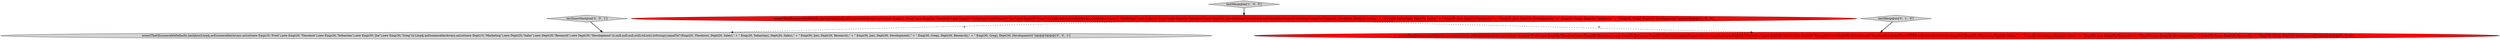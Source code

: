 digraph {
0 [style = filled, label = "testMergeJoin['1', '0', '0']", fillcolor = lightgray, shape = diamond image = "AAA0AAABBB1BBB"];
5 [style = filled, label = "assertThat(EnumerableDefaults.hashJoin(Linq4j.asEnumerable(Arrays.asList(new Emp(10,\"Fred\"),new Emp(20,\"Theodore\"),new Emp(20,\"Sebastian\"),new Emp(30,\"Joe\"),new Emp(30,\"Greg\"))),Linq4j.asEnumerable(Arrays.asList(new Dept(15,\"Marketing\"),new Dept(20,\"Sales\"),new Dept(30,\"Research\"),new Dept(30,\"Development\"))),null,null,null,null).toList().toString(),equalTo(\"(Emp(20, Theodore), Dept(20, Sales),\" + \" Emp(20, Sebastian), Dept(20, Sales),\" + \" Emp(30, Joe), Dept(30, Research),\" + \" Emp(30, Joe), Dept(30, Development),\" + \" Emp(30, Greg), Dept(30, Research),\" + \" Emp(30, Greg), Dept(30, Development)(\"))@@@3@@@['0', '0', '1']", fillcolor = lightgray, shape = ellipse image = "AAA0AAABBB3BBB"];
1 [style = filled, label = "assertThat(EnumerableDefaults.mergeJoin(Linq4j.asEnumerable(Arrays.asList(new Emp(10,\"Fred\"),new Emp(20,\"Theodore\"),new Emp(20,\"Sebastian\"),new Emp(30,\"Joe\"),new Emp(30,\"Greg\"))),Linq4j.asEnumerable(Arrays.asList(new Dept(15,\"Marketing\"),new Dept(20,\"Sales\"),new Dept(30,\"Research\"),new Dept(30,\"Development\"))),null,null,null,false,false).toList().toString(),equalTo(\"(Emp(20, Theodore), Dept(20, Sales),\" + \" Emp(20, Sebastian), Dept(20, Sales),\" + \" Emp(30, Joe), Dept(30, Research),\" + \" Emp(30, Joe), Dept(30, Development),\" + \" Emp(30, Greg), Dept(30, Research),\" + \" Emp(30, Greg), Dept(30, Development)(\"))@@@3@@@['1', '0', '0']", fillcolor = red, shape = ellipse image = "AAA1AAABBB1BBB"];
4 [style = filled, label = "testInnerHashJoin['0', '0', '1']", fillcolor = lightgray, shape = diamond image = "AAA0AAABBB3BBB"];
2 [style = filled, label = "testMergeJoin['0', '1', '0']", fillcolor = lightgray, shape = diamond image = "AAA0AAABBB2BBB"];
3 [style = filled, label = "assertThat(EnumerableDefaults.mergeJoin(Linq4j.asEnumerable(Arrays.asList(new Emp(10,\"Fred\"),new Emp(20,\"Theodore\"),new Emp(20,\"Sebastian\"),new Emp(30,\"Joe\"),new Emp(30,\"Greg\"))),Linq4j.asEnumerable(Arrays.asList(new Dept(15,\"Marketing\"),new Dept(20,\"Sales\"),new Dept(30,\"Research\"),new Dept(30,\"Development\"))),null,null,null,JoinType.INNER,null).toList().toString(),equalTo(\"(Emp(20, Theodore), Dept(20, Sales),\" + \" Emp(20, Sebastian), Dept(20, Sales),\" + \" Emp(30, Joe), Dept(30, Research),\" + \" Emp(30, Joe), Dept(30, Development),\" + \" Emp(30, Greg), Dept(30, Research),\" + \" Emp(30, Greg), Dept(30, Development)(\"))@@@3@@@['0', '1', '0']", fillcolor = red, shape = ellipse image = "AAA1AAABBB2BBB"];
1->5 [style = dashed, label="0"];
1->3 [style = dashed, label="0"];
4->5 [style = bold, label=""];
0->1 [style = bold, label=""];
2->3 [style = bold, label=""];
}
